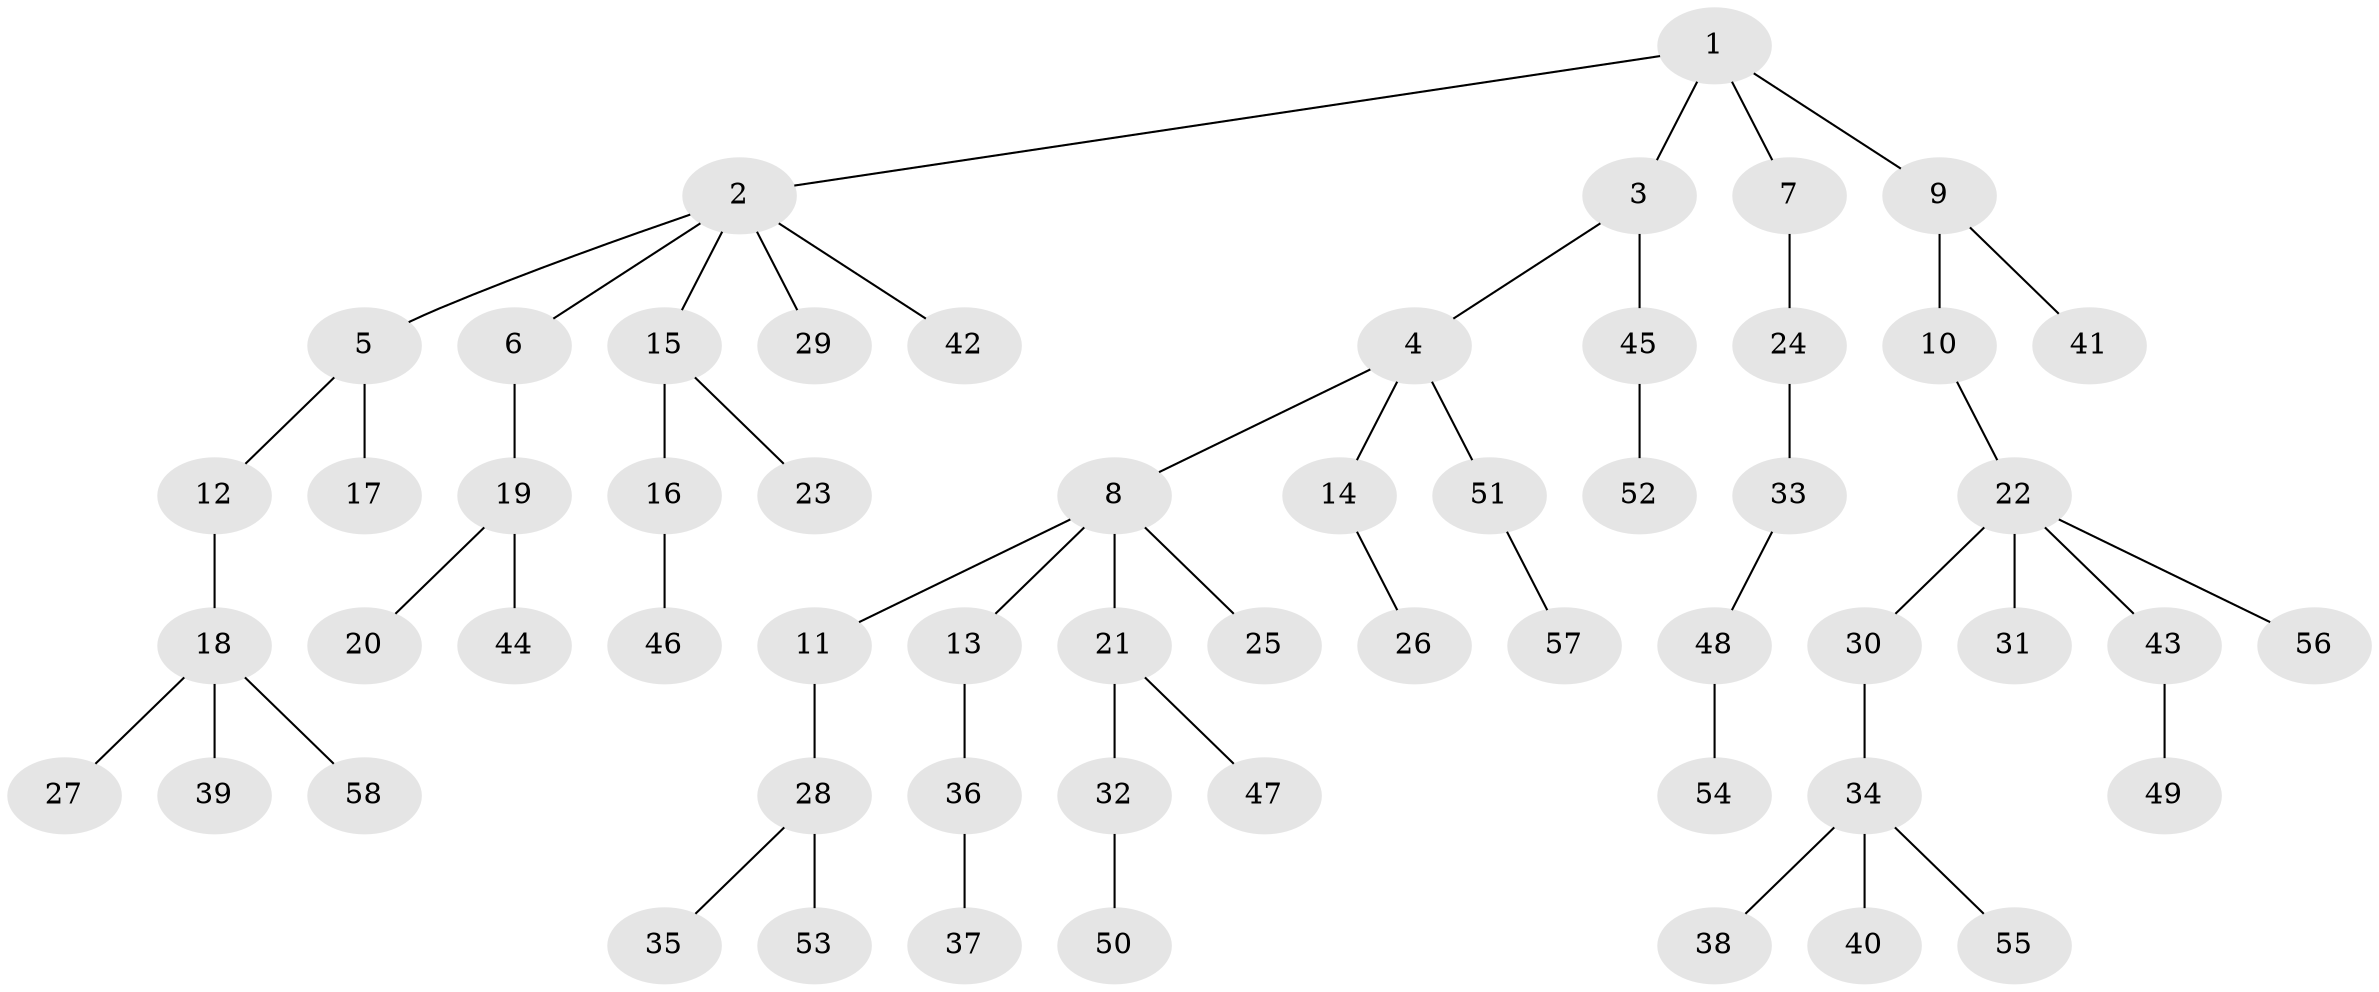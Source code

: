 // coarse degree distribution, {4: 0.0975609756097561, 3: 0.07317073170731707, 2: 0.4146341463414634, 1: 0.3902439024390244, 5: 0.024390243902439025}
// Generated by graph-tools (version 1.1) at 2025/37/03/04/25 23:37:20]
// undirected, 58 vertices, 57 edges
graph export_dot {
  node [color=gray90,style=filled];
  1;
  2;
  3;
  4;
  5;
  6;
  7;
  8;
  9;
  10;
  11;
  12;
  13;
  14;
  15;
  16;
  17;
  18;
  19;
  20;
  21;
  22;
  23;
  24;
  25;
  26;
  27;
  28;
  29;
  30;
  31;
  32;
  33;
  34;
  35;
  36;
  37;
  38;
  39;
  40;
  41;
  42;
  43;
  44;
  45;
  46;
  47;
  48;
  49;
  50;
  51;
  52;
  53;
  54;
  55;
  56;
  57;
  58;
  1 -- 2;
  1 -- 3;
  1 -- 7;
  1 -- 9;
  2 -- 5;
  2 -- 6;
  2 -- 15;
  2 -- 29;
  2 -- 42;
  3 -- 4;
  3 -- 45;
  4 -- 8;
  4 -- 14;
  4 -- 51;
  5 -- 12;
  5 -- 17;
  6 -- 19;
  7 -- 24;
  8 -- 11;
  8 -- 13;
  8 -- 21;
  8 -- 25;
  9 -- 10;
  9 -- 41;
  10 -- 22;
  11 -- 28;
  12 -- 18;
  13 -- 36;
  14 -- 26;
  15 -- 16;
  15 -- 23;
  16 -- 46;
  18 -- 27;
  18 -- 39;
  18 -- 58;
  19 -- 20;
  19 -- 44;
  21 -- 32;
  21 -- 47;
  22 -- 30;
  22 -- 31;
  22 -- 43;
  22 -- 56;
  24 -- 33;
  28 -- 35;
  28 -- 53;
  30 -- 34;
  32 -- 50;
  33 -- 48;
  34 -- 38;
  34 -- 40;
  34 -- 55;
  36 -- 37;
  43 -- 49;
  45 -- 52;
  48 -- 54;
  51 -- 57;
}
